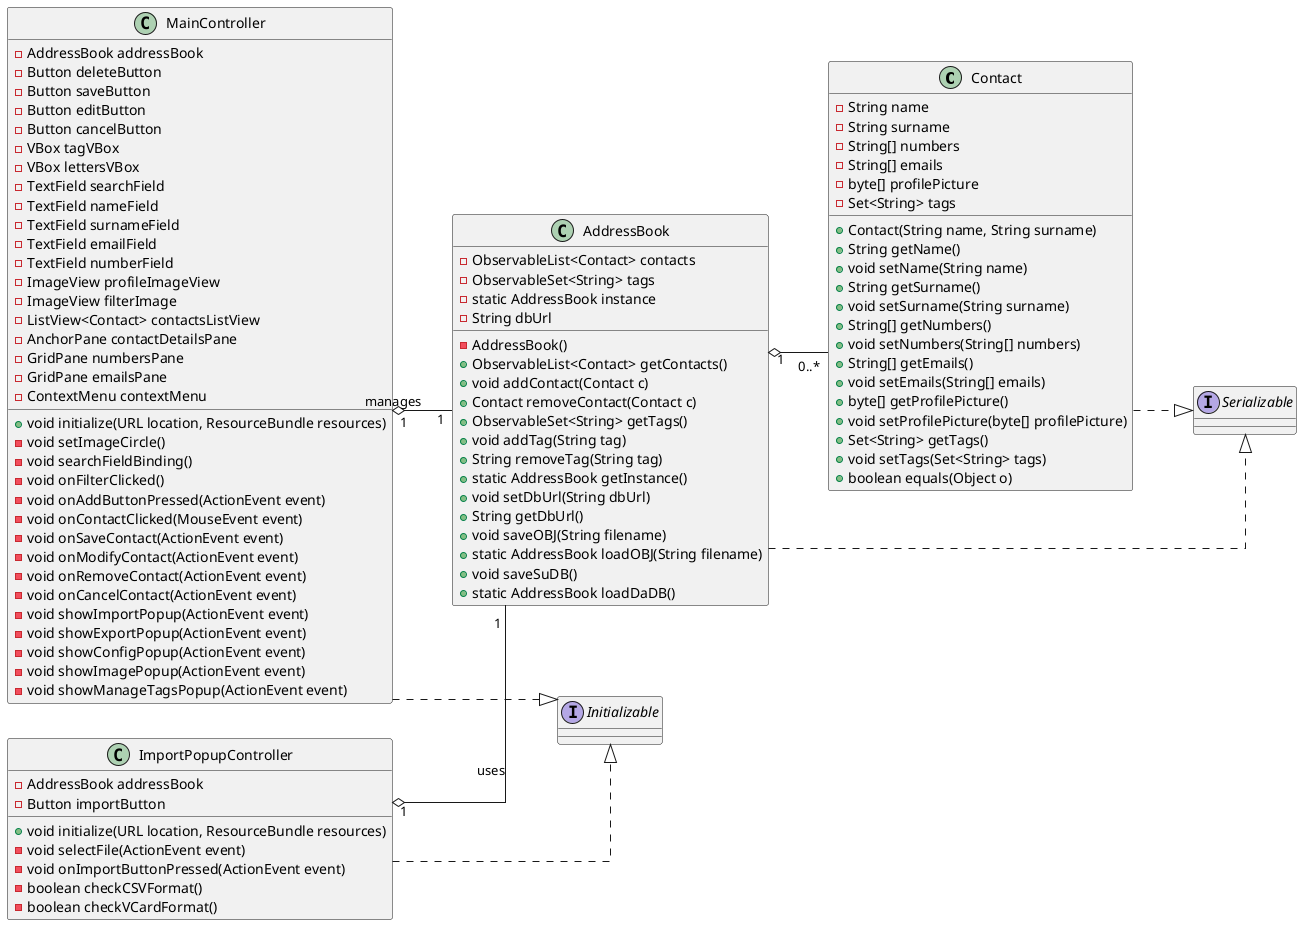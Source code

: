 @startuml DiagrammaDelleClassi
skinparam linetype ortho
left to right direction

class Contact {
    - String name 
    - String surname 
    - String[] numbers
    - String[] emails
    - byte[] profilePicture
    - Set<String> tags

    + Contact(String name, String surname)
    + String getName()
    + void setName(String name)
    + String getSurname()
    + void setSurname(String surname)
    + String[] getNumbers()
    + void setNumbers(String[] numbers)
    + String[] getEmails()
    + void setEmails(String[] emails)
    + byte[] getProfilePicture()
    + void setProfilePicture(byte[] profilePicture)
    + Set<String> getTags()
    + void setTags(Set<String> tags)
    + boolean equals(Object o)
    
}
class AddressBook {
    - ObservableList<Contact> contacts
    - ObservableSet<String> tags
    - static AddressBook instance
    - String dbUrl 
    - AddressBook()
    + ObservableList<Contact> getContacts()
    + void addContact(Contact c)
    + Contact removeContact(Contact c)
    + ObservableSet<String> getTags()
    + void addTag(String tag)
    + String removeTag(String tag)
    + static AddressBook getInstance()
    + void setDbUrl(String dbUrl)
    + String getDbUrl()
    + void saveOBJ(String filename)
    + static AddressBook loadOBJ(String filename)
    + void saveSuDB()
    + static AddressBook loadDaDB()
    
}

interface Serializable

Contact ..|> Serializable
AddressBook ..|> Serializable
AddressBook "1" o-- "0..*" Contact

class MainController {
    - AddressBook addressBook
    - Button deleteButton
    - Button saveButton
    - Button editButton
    - Button cancelButton
    - VBox tagVBox
    - VBox lettersVBox
    - TextField searchField
    - TextField nameField
    - TextField surnameField
    - TextField emailField
    - TextField numberField
    - ImageView profileImageView
    - ImageView filterImage
    - ListView<Contact> contactsListView
    - AnchorPane contactDetailsPane
    - GridPane numbersPane
    - GridPane emailsPane
    - ContextMenu contextMenu

    + void initialize(URL location, ResourceBundle resources)
    - void setImageCircle()
    - void searchFieldBinding()    
    - void onFilterClicked()
    - void onAddButtonPressed(ActionEvent event)
    - void onContactClicked(MouseEvent event)
    - void onSaveContact(ActionEvent event)
    - void onModifyContact(ActionEvent event)
    - void onRemoveContact(ActionEvent event)
    - void onCancelContact(ActionEvent event)
    - void showImportPopup(ActionEvent event)
    - void showExportPopup(ActionEvent event)
    - void showConfigPopup(ActionEvent event)
    - void showImagePopup(ActionEvent event)
    - void showManageTagsPopup(ActionEvent event)
}


interface Initializable
MainController ..|> Initializable
MainController "1" o-- "1" AddressBook : manages

class ImportPopupController {
    - AddressBook addressBook
    - Button importButton
    + void initialize(URL location, ResourceBundle resources)
    - void selectFile(ActionEvent event)
    - void onImportButtonPressed(ActionEvent event)
    - boolean checkCSVFormat()
    - boolean checkVCardFormat()
}

ImportPopupController ..|> Initializable
ImportPopupController "1" o-- "1" AddressBook:uses
@enduml